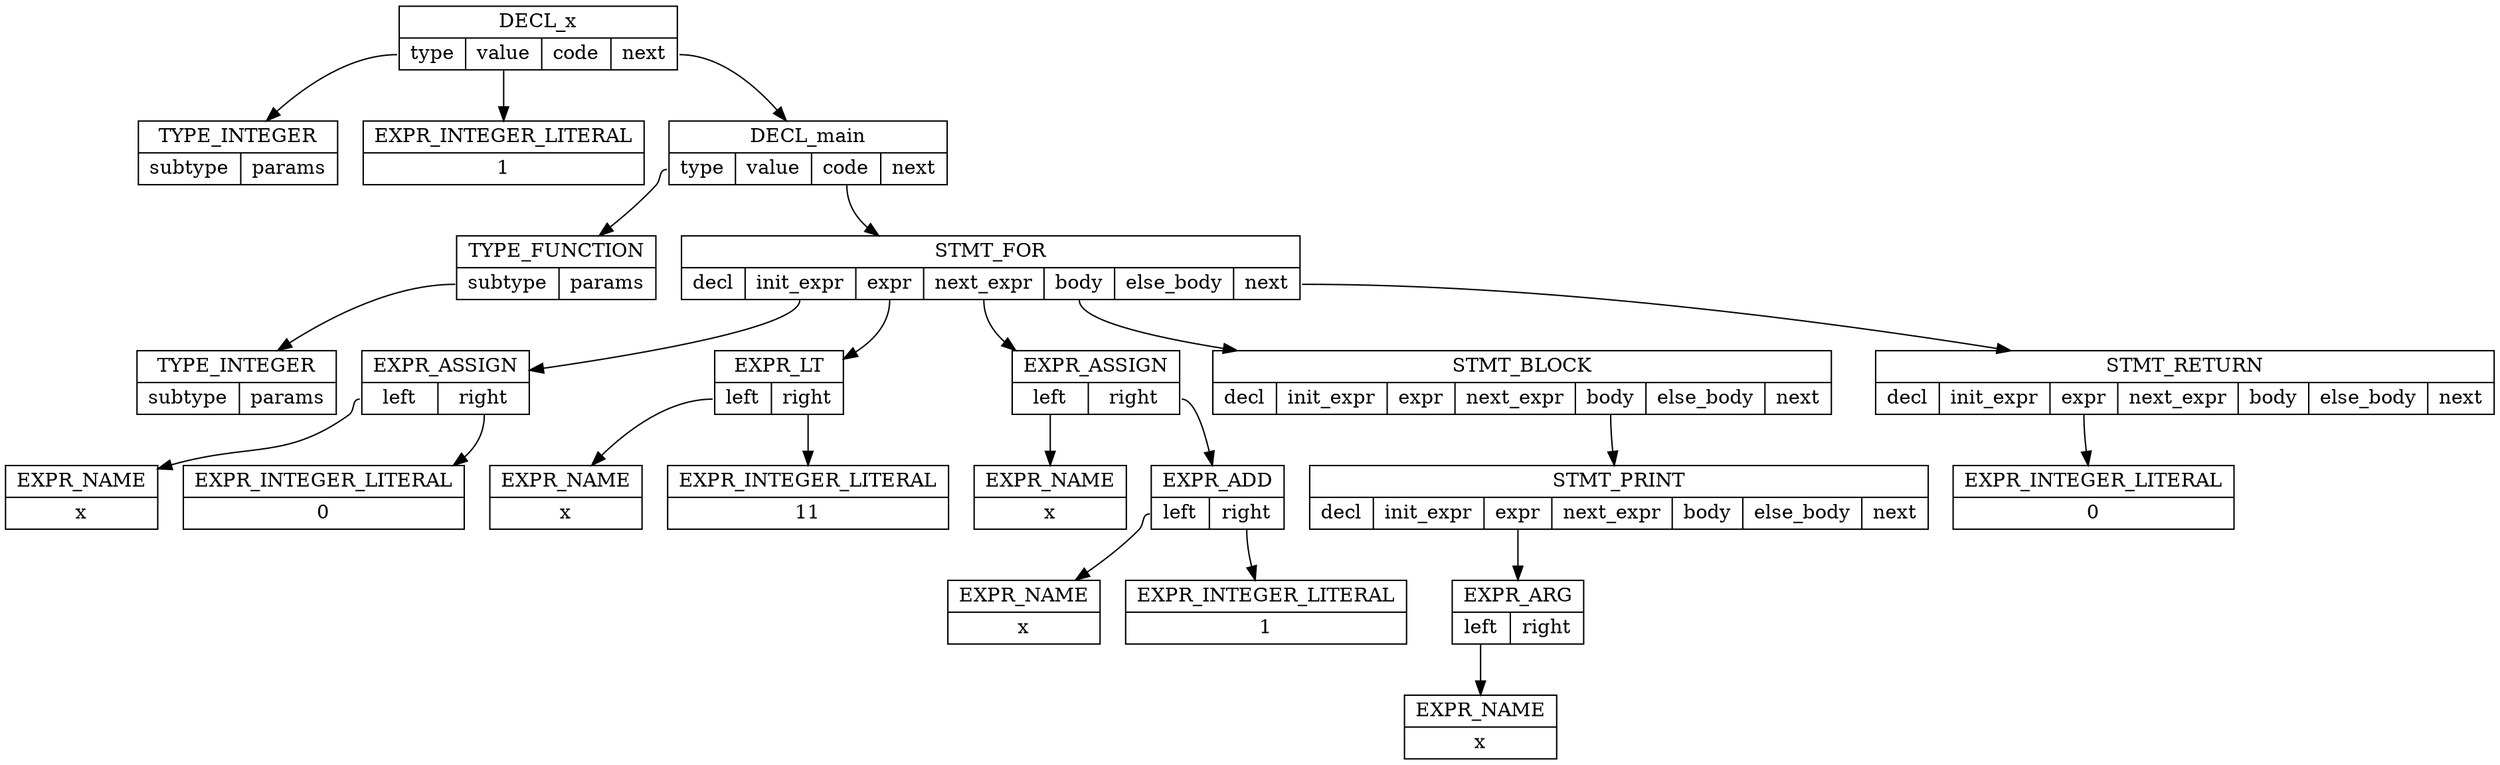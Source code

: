 digraph AST {

node [shape=record]

DECL_22 [label="{DECL_x | { <type> type | <value> value | <code> code | <next> next }}"];

TYPE_23 [label="{TYPE_INTEGER| { <subtype> subtype | <params> params}}"];

DECL_22:type -> TYPE_23;

EXPR_23 [label="{EXPR_INTEGER_LITERAL | { 1 }}"];

DECL_22:value -> EXPR_23;

DECL_22:next -> DECL_24;

DECL_24 [label="{DECL_main | { <type> type | <value> value | <code> code | <next> next }}"];

TYPE_25 [label="{TYPE_FUNCTION| { <subtype> subtype | <params> params}}"];

SUBTYPE_25 [label="{TYPE_INTEGER | { <subtype> subtype | <params> params }}"];

TYPE_25:subtype -> SUBTYPE_25;

DECL_24:type -> TYPE_25;

STMT_26 [label="{STMT_FOR | { <decl> decl | <init_expr> init_expr | <expr> expr | <next_expr> next_expr | <body> body | <else_body> else_body | <next> next }}"];

EXPR_27 [label="{EXPR_ASSIGN | { <left> left | <right> right }}"];

EXPR_28 [label="{EXPR_NAME | { x }}"];

EXPR_27:left -> EXPR_28;

EXPR_29 [label="{EXPR_INTEGER_LITERAL | { 0 }}"];

EXPR_27:right -> EXPR_29;

STMT_26:init_expr -> EXPR_27;

EXPR_30 [label="{EXPR_LT | { <left> left | <right> right }}"];

EXPR_31 [label="{EXPR_NAME | { x }}"];

EXPR_30:left -> EXPR_31;

EXPR_32 [label="{EXPR_INTEGER_LITERAL | { 11 }}"];

EXPR_30:right -> EXPR_32;

STMT_26:expr -> EXPR_30;

EXPR_33 [label="{EXPR_ASSIGN | { <left> left | <right> right }}"];

EXPR_34 [label="{EXPR_NAME | { x }}"];

EXPR_33:left -> EXPR_34;

EXPR_35 [label="{EXPR_ADD | { <left> left | <right> right }}"];

EXPR_36 [label="{EXPR_NAME | { x }}"];

EXPR_35:left -> EXPR_36;

EXPR_37 [label="{EXPR_INTEGER_LITERAL | { 1 }}"];

EXPR_35:right -> EXPR_37;

EXPR_33:right -> EXPR_35;

STMT_26:next_expr -> EXPR_33;

STMT_38 [label="{STMT_BLOCK | { <decl> decl | <init_expr> init_expr | <expr> expr | <next_expr> next_expr | <body> body | <else_body> else_body | <next> next }}"];

STMT_39 [label="{STMT_PRINT | { <decl> decl | <init_expr> init_expr | <expr> expr | <next_expr> next_expr | <body> body | <else_body> else_body | <next> next }}"];

EXPR_40 [label="{EXPR_ARG | { <left> left | <right> right }}"];

EXPR_41 [label="{EXPR_NAME | { x }}"];

EXPR_40:left -> EXPR_41;

STMT_39:expr -> EXPR_40;

STMT_38:body -> STMT_39;

STMT_26:body -> STMT_38;

STMT_42 [label="{STMT_RETURN | { <decl> decl | <init_expr> init_expr | <expr> expr | <next_expr> next_expr | <body> body | <else_body> else_body | <next> next }}"];

EXPR_43 [label="{EXPR_INTEGER_LITERAL | { 0 }}"];

STMT_42:expr -> EXPR_43;

STMT_26:next -> STMT_42;

DECL_24:code -> STMT_26;

}

